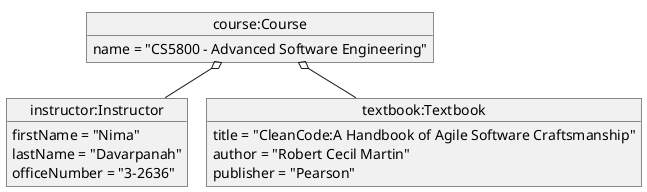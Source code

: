 @startuml
!pragma layout smetana

object "course:Course" as course {
    name = "CS5800 - Advanced Software Engineering"
}

object "instructor:Instructor" as instructor {
    firstName = "Nima"
    lastName = "Davarpanah"
    officeNumber = "3-2636"
}
object "textbook:Textbook" as textbook {
    title = "CleanCode:A Handbook of Agile Software Craftsmanship"
    author = "Robert Cecil Martin"
    publisher = "Pearson"
}
course o-- instructor
course o-- textbook
@enduml